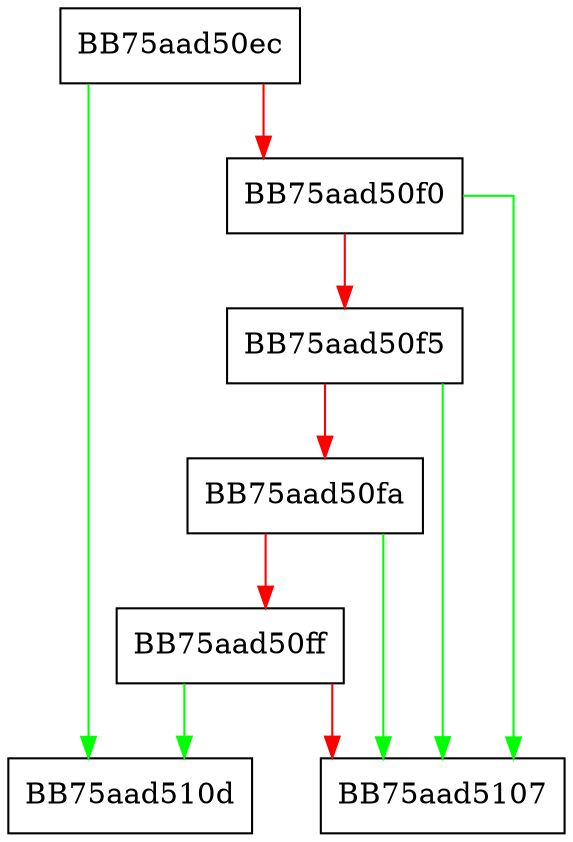 digraph TryImpersonate {
  node [shape="box"];
  graph [splines=ortho];
  BB75aad50ec -> BB75aad510d [color="green"];
  BB75aad50ec -> BB75aad50f0 [color="red"];
  BB75aad50f0 -> BB75aad5107 [color="green"];
  BB75aad50f0 -> BB75aad50f5 [color="red"];
  BB75aad50f5 -> BB75aad5107 [color="green"];
  BB75aad50f5 -> BB75aad50fa [color="red"];
  BB75aad50fa -> BB75aad5107 [color="green"];
  BB75aad50fa -> BB75aad50ff [color="red"];
  BB75aad50ff -> BB75aad510d [color="green"];
  BB75aad50ff -> BB75aad5107 [color="red"];
}